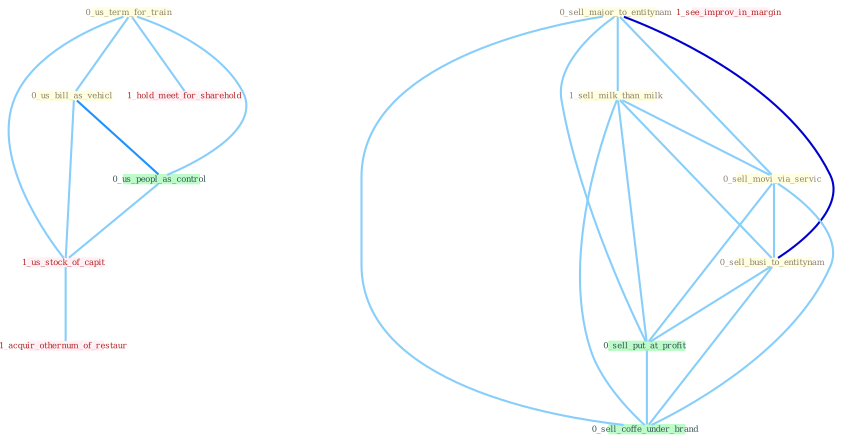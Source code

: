 Graph G{ 
    node
    [shape=polygon,style=filled,width=.5,height=.06,color="#BDFCC9",fixedsize=true,fontsize=4,
    fontcolor="#2f4f4f"];
    {node
    [color="#ffffe0", fontcolor="#8b7d6b"] "0_us_term_for_train " "0_sell_major_to_entitynam " "0_us_bill_as_vehicl " "1_sell_milk_than_milk " "0_sell_movi_via_servic " "0_sell_busi_to_entitynam "}
{node [color="#fff0f5", fontcolor="#b22222"] "1_us_stock_of_capit " "1_see_improv_in_margin " "1_hold_meet_for_sharehold " "1_acquir_othernum_of_restaur "}
edge [color="#B0E2FF"];

	"0_us_term_for_train " -- "0_us_bill_as_vehicl " [w="1", color="#87cefa" ];
	"0_us_term_for_train " -- "0_us_peopl_as_control " [w="1", color="#87cefa" ];
	"0_us_term_for_train " -- "1_us_stock_of_capit " [w="1", color="#87cefa" ];
	"0_us_term_for_train " -- "1_hold_meet_for_sharehold " [w="1", color="#87cefa" ];
	"0_sell_major_to_entitynam " -- "1_sell_milk_than_milk " [w="1", color="#87cefa" ];
	"0_sell_major_to_entitynam " -- "0_sell_movi_via_servic " [w="1", color="#87cefa" ];
	"0_sell_major_to_entitynam " -- "0_sell_busi_to_entitynam " [w="3", color="#0000cd" , len=0.6];
	"0_sell_major_to_entitynam " -- "0_sell_put_at_profit " [w="1", color="#87cefa" ];
	"0_sell_major_to_entitynam " -- "0_sell_coffe_under_brand " [w="1", color="#87cefa" ];
	"0_us_bill_as_vehicl " -- "0_us_peopl_as_control " [w="2", color="#1e90ff" , len=0.8];
	"0_us_bill_as_vehicl " -- "1_us_stock_of_capit " [w="1", color="#87cefa" ];
	"1_sell_milk_than_milk " -- "0_sell_movi_via_servic " [w="1", color="#87cefa" ];
	"1_sell_milk_than_milk " -- "0_sell_busi_to_entitynam " [w="1", color="#87cefa" ];
	"1_sell_milk_than_milk " -- "0_sell_put_at_profit " [w="1", color="#87cefa" ];
	"1_sell_milk_than_milk " -- "0_sell_coffe_under_brand " [w="1", color="#87cefa" ];
	"0_sell_movi_via_servic " -- "0_sell_busi_to_entitynam " [w="1", color="#87cefa" ];
	"0_sell_movi_via_servic " -- "0_sell_put_at_profit " [w="1", color="#87cefa" ];
	"0_sell_movi_via_servic " -- "0_sell_coffe_under_brand " [w="1", color="#87cefa" ];
	"0_sell_busi_to_entitynam " -- "0_sell_put_at_profit " [w="1", color="#87cefa" ];
	"0_sell_busi_to_entitynam " -- "0_sell_coffe_under_brand " [w="1", color="#87cefa" ];
	"0_us_peopl_as_control " -- "1_us_stock_of_capit " [w="1", color="#87cefa" ];
	"0_sell_put_at_profit " -- "0_sell_coffe_under_brand " [w="1", color="#87cefa" ];
	"1_us_stock_of_capit " -- "1_acquir_othernum_of_restaur " [w="1", color="#87cefa" ];
}
